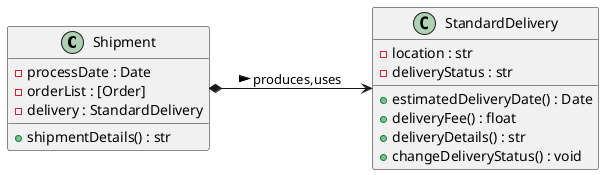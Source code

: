@startuml
left to right direction
  class Shipment{
    - processDate : Date
    - orderList : [Order]
    - delivery : StandardDelivery
    + shipmentDetails() : str
  }

  class StandardDelivery{
    - location : str
    - deliveryStatus : str
    + estimatedDeliveryDate() : Date
    + deliveryFee() : float
    + deliveryDetails() : str
    + changeDeliveryStatus() : void
  }

Shipment *--> StandardDelivery : produces,uses >

@enduml
